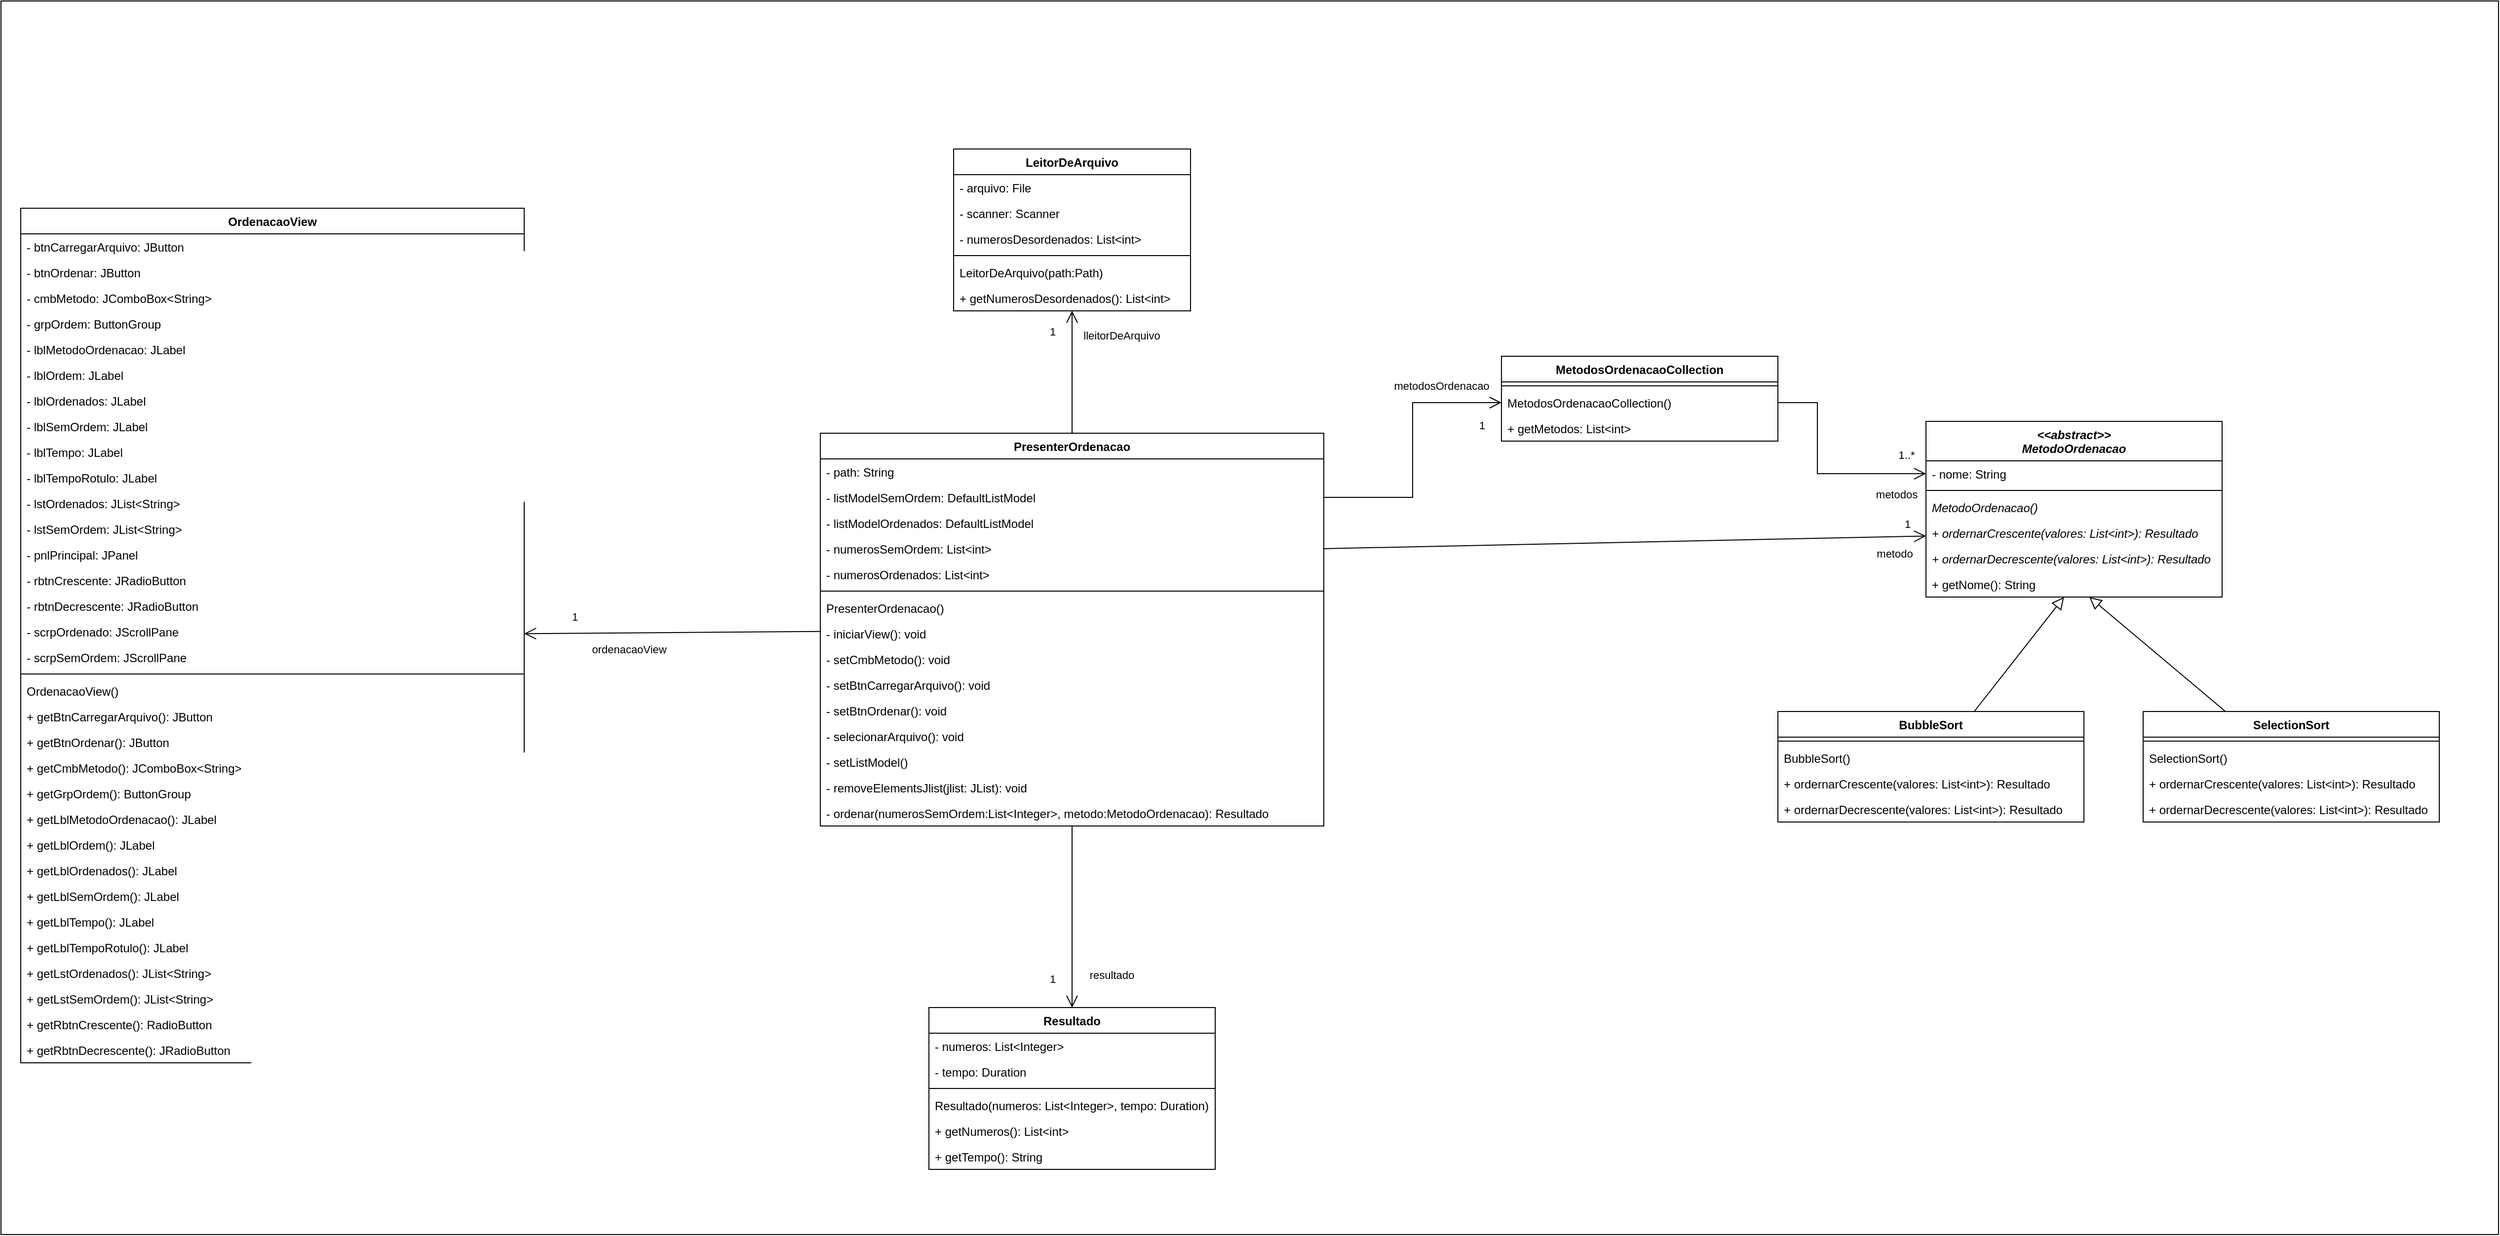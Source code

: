 <mxfile version="20.3.7" type="google"><diagram id="l1b4FVicy8sJKUDkIVDf" name="Página-1"><mxGraphModel dx="5032" dy="972" grid="1" gridSize="10" guides="1" tooltips="1" connect="1" arrows="1" fold="1" page="1" pageScale="1" pageWidth="827" pageHeight="1169" math="0" shadow="0"><root><mxCell id="0"/><mxCell id="1" parent="0"/><mxCell id="zKyifieySXPkaZdYvUOO-74" value="" style="rounded=0;whiteSpace=wrap;html=1;" vertex="1" parent="1"><mxGeometry x="-2600" y="290" width="2530" height="1250" as="geometry"/></mxCell><mxCell id="zKyifieySXPkaZdYvUOO-75" value="LeitorDeArquivo" style="swimlane;fontStyle=1;align=center;verticalAlign=top;childLayout=stackLayout;horizontal=1;startSize=26;horizontalStack=0;resizeParent=1;resizeParentMax=0;resizeLast=0;collapsible=1;marginBottom=0;" vertex="1" parent="1"><mxGeometry x="-1635" y="440" width="240" height="164" as="geometry"/></mxCell><mxCell id="zKyifieySXPkaZdYvUOO-76" value="- arquivo: File" style="text;strokeColor=none;fillColor=none;align=left;verticalAlign=top;spacingLeft=4;spacingRight=4;overflow=hidden;rotatable=0;points=[[0,0.5],[1,0.5]];portConstraint=eastwest;" vertex="1" parent="zKyifieySXPkaZdYvUOO-75"><mxGeometry y="26" width="240" height="26" as="geometry"/></mxCell><mxCell id="zKyifieySXPkaZdYvUOO-77" value="- scanner: Scanner" style="text;strokeColor=none;fillColor=none;align=left;verticalAlign=top;spacingLeft=4;spacingRight=4;overflow=hidden;rotatable=0;points=[[0,0.5],[1,0.5]];portConstraint=eastwest;" vertex="1" parent="zKyifieySXPkaZdYvUOO-75"><mxGeometry y="52" width="240" height="26" as="geometry"/></mxCell><mxCell id="zKyifieySXPkaZdYvUOO-78" value="- numerosDesordenados: List&lt;int&gt;" style="text;strokeColor=none;fillColor=none;align=left;verticalAlign=top;spacingLeft=4;spacingRight=4;overflow=hidden;rotatable=0;points=[[0,0.5],[1,0.5]];portConstraint=eastwest;" vertex="1" parent="zKyifieySXPkaZdYvUOO-75"><mxGeometry y="78" width="240" height="26" as="geometry"/></mxCell><mxCell id="zKyifieySXPkaZdYvUOO-79" value="" style="line;strokeWidth=1;fillColor=none;align=left;verticalAlign=middle;spacingTop=-1;spacingLeft=3;spacingRight=3;rotatable=0;labelPosition=right;points=[];portConstraint=eastwest;strokeColor=inherit;" vertex="1" parent="zKyifieySXPkaZdYvUOO-75"><mxGeometry y="104" width="240" height="8" as="geometry"/></mxCell><mxCell id="zKyifieySXPkaZdYvUOO-80" value="LeitorDeArquivo(path:Path)" style="text;strokeColor=none;fillColor=none;align=left;verticalAlign=top;spacingLeft=4;spacingRight=4;overflow=hidden;rotatable=0;points=[[0,0.5],[1,0.5]];portConstraint=eastwest;" vertex="1" parent="zKyifieySXPkaZdYvUOO-75"><mxGeometry y="112" width="240" height="26" as="geometry"/></mxCell><mxCell id="zKyifieySXPkaZdYvUOO-81" value="+ getNumerosDesordenados(): List&lt;int&gt;" style="text;strokeColor=none;fillColor=none;align=left;verticalAlign=top;spacingLeft=4;spacingRight=4;overflow=hidden;rotatable=0;points=[[0,0.5],[1,0.5]];portConstraint=eastwest;" vertex="1" parent="zKyifieySXPkaZdYvUOO-75"><mxGeometry y="138" width="240" height="26" as="geometry"/></mxCell><mxCell id="zKyifieySXPkaZdYvUOO-82" style="rounded=0;orthogonalLoop=1;jettySize=auto;html=1;endArrow=open;endFill=0;endSize=10;edgeStyle=orthogonalEdgeStyle;" edge="1" parent="1" source="zKyifieySXPkaZdYvUOO-93" target="zKyifieySXPkaZdYvUOO-131"><mxGeometry relative="1" as="geometry"><mxPoint x="-1260" y="767" as="sourcePoint"/><Array as="points"><mxPoint x="-1170" y="793"/><mxPoint x="-1170" y="697"/></Array></mxGeometry></mxCell><mxCell id="zKyifieySXPkaZdYvUOO-83" value="metodosOrdenacao" style="edgeLabel;html=1;align=center;verticalAlign=middle;resizable=0;points=[];" connectable="0" vertex="1" parent="zKyifieySXPkaZdYvUOO-82"><mxGeometry x="0.472" y="4" relative="1" as="geometry"><mxPoint x="12" y="-13" as="offset"/></mxGeometry></mxCell><mxCell id="zKyifieySXPkaZdYvUOO-84" value="1" style="edgeLabel;html=1;align=center;verticalAlign=middle;resizable=0;points=[];" connectable="0" vertex="1" parent="zKyifieySXPkaZdYvUOO-82"><mxGeometry x="-0.661" y="-1" relative="1" as="geometry"><mxPoint x="113" y="-74" as="offset"/></mxGeometry></mxCell><mxCell id="zKyifieySXPkaZdYvUOO-85" style="edgeStyle=none;rounded=0;orthogonalLoop=1;jettySize=auto;html=1;exitX=0.5;exitY=0;exitDx=0;exitDy=0;entryX=0.5;entryY=1;entryDx=0;entryDy=0;endArrow=open;endFill=0;endSize=10;" edge="1" parent="1" source="zKyifieySXPkaZdYvUOO-91" target="zKyifieySXPkaZdYvUOO-75"><mxGeometry relative="1" as="geometry"/></mxCell><mxCell id="zKyifieySXPkaZdYvUOO-86" value="lleitorDeArquivo" style="edgeLabel;html=1;align=center;verticalAlign=middle;resizable=0;points=[];" connectable="0" vertex="1" parent="zKyifieySXPkaZdYvUOO-85"><mxGeometry x="0.214" y="2" relative="1" as="geometry"><mxPoint x="52" y="-24" as="offset"/></mxGeometry></mxCell><mxCell id="zKyifieySXPkaZdYvUOO-87" value="1" style="edgeLabel;html=1;align=center;verticalAlign=middle;resizable=0;points=[];" connectable="0" vertex="1" parent="zKyifieySXPkaZdYvUOO-85"><mxGeometry x="0.637" y="-1" relative="1" as="geometry"><mxPoint x="-21" y="-2" as="offset"/></mxGeometry></mxCell><mxCell id="zKyifieySXPkaZdYvUOO-88" style="edgeStyle=orthogonalEdgeStyle;rounded=0;orthogonalLoop=1;jettySize=auto;html=1;endArrow=open;endFill=0;endSize=10;" edge="1" parent="1" source="zKyifieySXPkaZdYvUOO-91" target="zKyifieySXPkaZdYvUOO-136"><mxGeometry relative="1" as="geometry"/></mxCell><mxCell id="zKyifieySXPkaZdYvUOO-89" value="resultado" style="edgeLabel;html=1;align=center;verticalAlign=middle;resizable=0;points=[];" vertex="1" connectable="0" parent="zKyifieySXPkaZdYvUOO-88"><mxGeometry x="0.32" y="-2" relative="1" as="geometry"><mxPoint x="42" y="29" as="offset"/></mxGeometry></mxCell><mxCell id="zKyifieySXPkaZdYvUOO-90" value="1" style="edgeLabel;html=1;align=center;verticalAlign=middle;resizable=0;points=[];" vertex="1" connectable="0" parent="zKyifieySXPkaZdYvUOO-88"><mxGeometry x="0.673" y="-1" relative="1" as="geometry"><mxPoint x="-19" y="1" as="offset"/></mxGeometry></mxCell><mxCell id="zKyifieySXPkaZdYvUOO-91" value="PresenterOrdenacao" style="swimlane;fontStyle=1;align=center;verticalAlign=top;childLayout=stackLayout;horizontal=1;startSize=26;horizontalStack=0;resizeParent=1;resizeParentMax=0;resizeLast=0;collapsible=1;marginBottom=0;" vertex="1" parent="1"><mxGeometry x="-1770" y="728" width="510" height="398" as="geometry"/></mxCell><mxCell id="zKyifieySXPkaZdYvUOO-92" value="- path: String" style="text;strokeColor=none;fillColor=none;align=left;verticalAlign=top;spacingLeft=4;spacingRight=4;overflow=hidden;rotatable=0;points=[[0,0.5],[1,0.5]];portConstraint=eastwest;" vertex="1" parent="zKyifieySXPkaZdYvUOO-91"><mxGeometry y="26" width="510" height="26" as="geometry"/></mxCell><mxCell id="zKyifieySXPkaZdYvUOO-93" value="- listModelSemOrdem: DefaultListModel" style="text;strokeColor=none;fillColor=none;align=left;verticalAlign=top;spacingLeft=4;spacingRight=4;overflow=hidden;rotatable=0;points=[[0,0.5],[1,0.5]];portConstraint=eastwest;" vertex="1" parent="zKyifieySXPkaZdYvUOO-91"><mxGeometry y="52" width="510" height="26" as="geometry"/></mxCell><mxCell id="zKyifieySXPkaZdYvUOO-94" value="- listModelOrdenados: DefaultListModel" style="text;strokeColor=none;fillColor=none;align=left;verticalAlign=top;spacingLeft=4;spacingRight=4;overflow=hidden;rotatable=0;points=[[0,0.5],[1,0.5]];portConstraint=eastwest;" vertex="1" parent="zKyifieySXPkaZdYvUOO-91"><mxGeometry y="78" width="510" height="26" as="geometry"/></mxCell><mxCell id="zKyifieySXPkaZdYvUOO-95" value="- numerosSemOrdem: List&lt;int&gt;" style="text;strokeColor=none;fillColor=none;align=left;verticalAlign=top;spacingLeft=4;spacingRight=4;overflow=hidden;rotatable=0;points=[[0,0.5],[1,0.5]];portConstraint=eastwest;" vertex="1" parent="zKyifieySXPkaZdYvUOO-91"><mxGeometry y="104" width="510" height="26" as="geometry"/></mxCell><mxCell id="zKyifieySXPkaZdYvUOO-96" value="- numerosOrdenados: List&lt;int&gt;" style="text;strokeColor=none;fillColor=none;align=left;verticalAlign=top;spacingLeft=4;spacingRight=4;overflow=hidden;rotatable=0;points=[[0,0.5],[1,0.5]];portConstraint=eastwest;" vertex="1" parent="zKyifieySXPkaZdYvUOO-91"><mxGeometry y="130" width="510" height="26" as="geometry"/></mxCell><mxCell id="zKyifieySXPkaZdYvUOO-97" value="" style="line;strokeWidth=1;fillColor=none;align=left;verticalAlign=middle;spacingTop=-1;spacingLeft=3;spacingRight=3;rotatable=0;labelPosition=right;points=[];portConstraint=eastwest;strokeColor=inherit;" vertex="1" parent="zKyifieySXPkaZdYvUOO-91"><mxGeometry y="156" width="510" height="8" as="geometry"/></mxCell><mxCell id="zKyifieySXPkaZdYvUOO-98" value="PresenterOrdenacao()" style="text;strokeColor=none;fillColor=none;align=left;verticalAlign=top;spacingLeft=4;spacingRight=4;overflow=hidden;rotatable=0;points=[[0,0.5],[1,0.5]];portConstraint=eastwest;" vertex="1" parent="zKyifieySXPkaZdYvUOO-91"><mxGeometry y="164" width="510" height="26" as="geometry"/></mxCell><mxCell id="zKyifieySXPkaZdYvUOO-99" value="- iniciarView(): void" style="text;strokeColor=none;fillColor=none;align=left;verticalAlign=top;spacingLeft=4;spacingRight=4;overflow=hidden;rotatable=0;points=[[0,0.5],[1,0.5]];portConstraint=eastwest;" vertex="1" parent="zKyifieySXPkaZdYvUOO-91"><mxGeometry y="190" width="510" height="26" as="geometry"/></mxCell><mxCell id="zKyifieySXPkaZdYvUOO-100" value="- setCmbMetodo(): void" style="text;strokeColor=none;fillColor=none;align=left;verticalAlign=top;spacingLeft=4;spacingRight=4;overflow=hidden;rotatable=0;points=[[0,0.5],[1,0.5]];portConstraint=eastwest;" vertex="1" parent="zKyifieySXPkaZdYvUOO-91"><mxGeometry y="216" width="510" height="26" as="geometry"/></mxCell><mxCell id="zKyifieySXPkaZdYvUOO-101" value="- setBtnCarregarArquivo(): void" style="text;strokeColor=none;fillColor=none;align=left;verticalAlign=top;spacingLeft=4;spacingRight=4;overflow=hidden;rotatable=0;points=[[0,0.5],[1,0.5]];portConstraint=eastwest;" vertex="1" parent="zKyifieySXPkaZdYvUOO-91"><mxGeometry y="242" width="510" height="26" as="geometry"/></mxCell><mxCell id="zKyifieySXPkaZdYvUOO-102" value="- setBtnOrdenar(): void" style="text;strokeColor=none;fillColor=none;align=left;verticalAlign=top;spacingLeft=4;spacingRight=4;overflow=hidden;rotatable=0;points=[[0,0.5],[1,0.5]];portConstraint=eastwest;" vertex="1" parent="zKyifieySXPkaZdYvUOO-91"><mxGeometry y="268" width="510" height="26" as="geometry"/></mxCell><mxCell id="zKyifieySXPkaZdYvUOO-103" value="- selecionarArquivo(): void" style="text;strokeColor=none;fillColor=none;align=left;verticalAlign=top;spacingLeft=4;spacingRight=4;overflow=hidden;rotatable=0;points=[[0,0.5],[1,0.5]];portConstraint=eastwest;" vertex="1" parent="zKyifieySXPkaZdYvUOO-91"><mxGeometry y="294" width="510" height="26" as="geometry"/></mxCell><mxCell id="zKyifieySXPkaZdYvUOO-104" value="- setListModel()" style="text;strokeColor=none;fillColor=none;align=left;verticalAlign=top;spacingLeft=4;spacingRight=4;overflow=hidden;rotatable=0;points=[[0,0.5],[1,0.5]];portConstraint=eastwest;" vertex="1" parent="zKyifieySXPkaZdYvUOO-91"><mxGeometry y="320" width="510" height="26" as="geometry"/></mxCell><mxCell id="zKyifieySXPkaZdYvUOO-105" value="- removeElementsJlist(jlist: JList): void" style="text;strokeColor=none;fillColor=none;align=left;verticalAlign=top;spacingLeft=4;spacingRight=4;overflow=hidden;rotatable=0;points=[[0,0.5],[1,0.5]];portConstraint=eastwest;" vertex="1" parent="zKyifieySXPkaZdYvUOO-91"><mxGeometry y="346" width="510" height="26" as="geometry"/></mxCell><mxCell id="zKyifieySXPkaZdYvUOO-106" value="- ordenar(numerosSemOrdem:List&lt;Integer&gt;, metodo:MetodoOrdenacao): Resultado" style="text;strokeColor=none;fillColor=none;align=left;verticalAlign=top;spacingLeft=4;spacingRight=4;overflow=hidden;rotatable=0;points=[[0,0.5],[1,0.5]];portConstraint=eastwest;" vertex="1" parent="zKyifieySXPkaZdYvUOO-91"><mxGeometry y="372" width="510" height="26" as="geometry"/></mxCell><mxCell id="zKyifieySXPkaZdYvUOO-107" style="rounded=0;orthogonalLoop=1;jettySize=auto;html=1;endArrow=block;endFill=0;endSize=10;" edge="1" parent="1" source="zKyifieySXPkaZdYvUOO-108" target="zKyifieySXPkaZdYvUOO-125"><mxGeometry relative="1" as="geometry"><mxPoint x="-551.818" y="900" as="targetPoint"/></mxGeometry></mxCell><mxCell id="zKyifieySXPkaZdYvUOO-108" value="BubbleSort" style="swimlane;fontStyle=1;align=center;verticalAlign=top;childLayout=stackLayout;horizontal=1;startSize=26;horizontalStack=0;resizeParent=1;resizeParentMax=0;resizeLast=0;collapsible=1;marginBottom=0;" vertex="1" parent="1"><mxGeometry x="-800" y="1010" width="310" height="112" as="geometry"/></mxCell><mxCell id="zKyifieySXPkaZdYvUOO-109" value="" style="line;strokeWidth=1;fillColor=none;align=left;verticalAlign=middle;spacingTop=-1;spacingLeft=3;spacingRight=3;rotatable=0;labelPosition=right;points=[];portConstraint=eastwest;strokeColor=inherit;" vertex="1" parent="zKyifieySXPkaZdYvUOO-108"><mxGeometry y="26" width="310" height="8" as="geometry"/></mxCell><mxCell id="zKyifieySXPkaZdYvUOO-110" value="BubbleSort()" style="text;strokeColor=none;fillColor=none;align=left;verticalAlign=top;spacingLeft=4;spacingRight=4;overflow=hidden;rotatable=0;points=[[0,0.5],[1,0.5]];portConstraint=eastwest;" vertex="1" parent="zKyifieySXPkaZdYvUOO-108"><mxGeometry y="34" width="310" height="26" as="geometry"/></mxCell><mxCell id="zKyifieySXPkaZdYvUOO-111" value="+ ordernarCrescente(valores: List&lt;int&gt;): Resultado" style="text;strokeColor=none;fillColor=none;align=left;verticalAlign=top;spacingLeft=4;spacingRight=4;overflow=hidden;rotatable=0;points=[[0,0.5],[1,0.5]];portConstraint=eastwest;" vertex="1" parent="zKyifieySXPkaZdYvUOO-108"><mxGeometry y="60" width="310" height="26" as="geometry"/></mxCell><mxCell id="zKyifieySXPkaZdYvUOO-112" value="+ ordernarDecrescente(valores: List&lt;int&gt;): Resultado" style="text;strokeColor=none;fillColor=none;align=left;verticalAlign=top;spacingLeft=4;spacingRight=4;overflow=hidden;rotatable=0;points=[[0,0.5],[1,0.5]];portConstraint=eastwest;" vertex="1" parent="zKyifieySXPkaZdYvUOO-108"><mxGeometry y="86" width="310" height="26" as="geometry"/></mxCell><mxCell id="zKyifieySXPkaZdYvUOO-113" style="rounded=0;orthogonalLoop=1;jettySize=auto;html=1;endArrow=block;endFill=0;endSize=10;" edge="1" parent="1" source="zKyifieySXPkaZdYvUOO-114" target="zKyifieySXPkaZdYvUOO-125"><mxGeometry relative="1" as="geometry"><mxPoint x="-467.727" y="900" as="targetPoint"/></mxGeometry></mxCell><mxCell id="zKyifieySXPkaZdYvUOO-114" value="SelectionSort" style="swimlane;fontStyle=1;align=center;verticalAlign=top;childLayout=stackLayout;horizontal=1;startSize=26;horizontalStack=0;resizeParent=1;resizeParentMax=0;resizeLast=0;collapsible=1;marginBottom=0;" vertex="1" parent="1"><mxGeometry x="-430" y="1010" width="300" height="112" as="geometry"/></mxCell><mxCell id="zKyifieySXPkaZdYvUOO-115" value="" style="line;strokeWidth=1;fillColor=none;align=left;verticalAlign=middle;spacingTop=-1;spacingLeft=3;spacingRight=3;rotatable=0;labelPosition=right;points=[];portConstraint=eastwest;strokeColor=inherit;" vertex="1" parent="zKyifieySXPkaZdYvUOO-114"><mxGeometry y="26" width="300" height="8" as="geometry"/></mxCell><mxCell id="zKyifieySXPkaZdYvUOO-116" value="SelectionSort()" style="text;strokeColor=none;fillColor=none;align=left;verticalAlign=top;spacingLeft=4;spacingRight=4;overflow=hidden;rotatable=0;points=[[0,0.5],[1,0.5]];portConstraint=eastwest;" vertex="1" parent="zKyifieySXPkaZdYvUOO-114"><mxGeometry y="34" width="300" height="26" as="geometry"/></mxCell><mxCell id="zKyifieySXPkaZdYvUOO-117" value="+ ordernarCrescente(valores: List&lt;int&gt;): Resultado" style="text;strokeColor=none;fillColor=none;align=left;verticalAlign=top;spacingLeft=4;spacingRight=4;overflow=hidden;rotatable=0;points=[[0,0.5],[1,0.5]];portConstraint=eastwest;" vertex="1" parent="zKyifieySXPkaZdYvUOO-114"><mxGeometry y="60" width="300" height="26" as="geometry"/></mxCell><mxCell id="zKyifieySXPkaZdYvUOO-118" value="+ ordernarDecrescente(valores: List&lt;int&gt;): Resultado" style="text;strokeColor=none;fillColor=none;align=left;verticalAlign=top;spacingLeft=4;spacingRight=4;overflow=hidden;rotatable=0;points=[[0,0.5],[1,0.5]];portConstraint=eastwest;" vertex="1" parent="zKyifieySXPkaZdYvUOO-114"><mxGeometry y="86" width="300" height="26" as="geometry"/></mxCell><mxCell id="zKyifieySXPkaZdYvUOO-119" value="&lt;&lt;abstract&gt;&gt;&#10;MetodoOrdenacao" style="swimlane;fontStyle=3;align=center;verticalAlign=top;childLayout=stackLayout;horizontal=1;startSize=40;horizontalStack=0;resizeParent=1;resizeParentMax=0;resizeLast=0;collapsible=1;marginBottom=0;" vertex="1" parent="1"><mxGeometry x="-650" y="716" width="300" height="178" as="geometry"/></mxCell><mxCell id="zKyifieySXPkaZdYvUOO-120" value="- nome: String" style="text;strokeColor=none;fillColor=none;align=left;verticalAlign=top;spacingLeft=4;spacingRight=4;overflow=hidden;rotatable=0;points=[[0,0.5],[1,0.5]];portConstraint=eastwest;" vertex="1" parent="zKyifieySXPkaZdYvUOO-119"><mxGeometry y="40" width="300" height="26" as="geometry"/></mxCell><mxCell id="zKyifieySXPkaZdYvUOO-121" value="" style="line;strokeWidth=1;fillColor=none;align=left;verticalAlign=middle;spacingTop=-1;spacingLeft=3;spacingRight=3;rotatable=0;labelPosition=right;points=[];portConstraint=eastwest;strokeColor=inherit;" vertex="1" parent="zKyifieySXPkaZdYvUOO-119"><mxGeometry y="66" width="300" height="8" as="geometry"/></mxCell><mxCell id="zKyifieySXPkaZdYvUOO-122" value="MetodoOrdenacao()" style="text;strokeColor=none;fillColor=none;align=left;verticalAlign=top;spacingLeft=4;spacingRight=4;overflow=hidden;rotatable=0;points=[[0,0.5],[1,0.5]];portConstraint=eastwest;fontStyle=2" vertex="1" parent="zKyifieySXPkaZdYvUOO-119"><mxGeometry y="74" width="300" height="26" as="geometry"/></mxCell><mxCell id="zKyifieySXPkaZdYvUOO-123" value="+ ordernarCrescente(valores: List&lt;int&gt;): Resultado" style="text;strokeColor=none;fillColor=none;align=left;verticalAlign=top;spacingLeft=4;spacingRight=4;overflow=hidden;rotatable=0;points=[[0,0.5],[1,0.5]];portConstraint=eastwest;fontStyle=2" vertex="1" parent="zKyifieySXPkaZdYvUOO-119"><mxGeometry y="100" width="300" height="26" as="geometry"/></mxCell><mxCell id="zKyifieySXPkaZdYvUOO-124" value="+ ordernarDecrescente(valores: List&lt;int&gt;): Resultado" style="text;strokeColor=none;fillColor=none;align=left;verticalAlign=top;spacingLeft=4;spacingRight=4;overflow=hidden;rotatable=0;points=[[0,0.5],[1,0.5]];portConstraint=eastwest;fontStyle=2" vertex="1" parent="zKyifieySXPkaZdYvUOO-119"><mxGeometry y="126" width="300" height="26" as="geometry"/></mxCell><mxCell id="zKyifieySXPkaZdYvUOO-125" value="+ getNome(): String" style="text;strokeColor=none;fillColor=none;align=left;verticalAlign=top;spacingLeft=4;spacingRight=4;overflow=hidden;rotatable=0;points=[[0,0.5],[1,0.5]];portConstraint=eastwest;fontStyle=0" vertex="1" parent="zKyifieySXPkaZdYvUOO-119"><mxGeometry y="152" width="300" height="26" as="geometry"/></mxCell><mxCell id="zKyifieySXPkaZdYvUOO-126" value="" style="rounded=0;orthogonalLoop=1;jettySize=auto;html=1;endArrow=open;endFill=0;endSize=10;exitX=1;exitY=0.5;exitDx=0;exitDy=0;edgeStyle=orthogonalEdgeStyle;" edge="1" parent="1" source="zKyifieySXPkaZdYvUOO-131" target="zKyifieySXPkaZdYvUOO-120"><mxGeometry relative="1" as="geometry"><mxPoint x="-761" y="781.0" as="sourcePoint"/><mxPoint x="-651" y="781.0" as="targetPoint"/><Array as="points"><mxPoint x="-760" y="697"/><mxPoint x="-760" y="769"/></Array></mxGeometry></mxCell><mxCell id="zKyifieySXPkaZdYvUOO-127" value="metodos" style="edgeLabel;html=1;align=center;verticalAlign=middle;resizable=0;points=[];" connectable="0" vertex="1" parent="zKyifieySXPkaZdYvUOO-126"><mxGeometry x="0.364" y="-3" relative="1" as="geometry"><mxPoint x="40" y="18" as="offset"/></mxGeometry></mxCell><mxCell id="zKyifieySXPkaZdYvUOO-128" value="1..*" style="edgeLabel;html=1;align=center;verticalAlign=middle;resizable=0;points=[];" connectable="0" vertex="1" parent="zKyifieySXPkaZdYvUOO-126"><mxGeometry x="0.394" y="1" relative="1" as="geometry"><mxPoint x="47" y="-18" as="offset"/></mxGeometry></mxCell><mxCell id="zKyifieySXPkaZdYvUOO-129" value="MetodosOrdenacaoCollection" style="swimlane;fontStyle=1;align=center;verticalAlign=top;childLayout=stackLayout;horizontal=1;startSize=26;horizontalStack=0;resizeParent=1;resizeParentMax=0;resizeLast=0;collapsible=1;marginBottom=0;" vertex="1" parent="1"><mxGeometry x="-1080" y="650" width="280" height="86" as="geometry"/></mxCell><mxCell id="zKyifieySXPkaZdYvUOO-130" value="" style="line;strokeWidth=1;fillColor=none;align=left;verticalAlign=middle;spacingTop=-1;spacingLeft=3;spacingRight=3;rotatable=0;labelPosition=right;points=[];portConstraint=eastwest;strokeColor=inherit;" vertex="1" parent="zKyifieySXPkaZdYvUOO-129"><mxGeometry y="26" width="280" height="8" as="geometry"/></mxCell><mxCell id="zKyifieySXPkaZdYvUOO-131" value="MetodosOrdenacaoCollection()" style="text;strokeColor=none;fillColor=none;align=left;verticalAlign=top;spacingLeft=4;spacingRight=4;overflow=hidden;rotatable=0;points=[[0,0.5],[1,0.5]];portConstraint=eastwest;" vertex="1" parent="zKyifieySXPkaZdYvUOO-129"><mxGeometry y="34" width="280" height="26" as="geometry"/></mxCell><mxCell id="zKyifieySXPkaZdYvUOO-132" value="+ getMetodos: List&lt;int&gt;" style="text;strokeColor=none;fillColor=none;align=left;verticalAlign=top;spacingLeft=4;spacingRight=4;overflow=hidden;rotatable=0;points=[[0,0.5],[1,0.5]];portConstraint=eastwest;" vertex="1" parent="zKyifieySXPkaZdYvUOO-129"><mxGeometry y="60" width="280" height="26" as="geometry"/></mxCell><mxCell id="zKyifieySXPkaZdYvUOO-133" style="rounded=0;orthogonalLoop=1;jettySize=auto;html=1;endArrow=open;endFill=0;endSize=10;exitX=1;exitY=0.5;exitDx=0;exitDy=0;" edge="1" parent="1" source="zKyifieySXPkaZdYvUOO-95" target="zKyifieySXPkaZdYvUOO-123"><mxGeometry relative="1" as="geometry"><mxPoint x="-1240" y="840" as="sourcePoint"/><mxPoint x="-750" y="860" as="targetPoint"/></mxGeometry></mxCell><mxCell id="zKyifieySXPkaZdYvUOO-134" value="metodo" style="edgeLabel;html=1;align=center;verticalAlign=middle;resizable=0;points=[];" vertex="1" connectable="0" parent="zKyifieySXPkaZdYvUOO-133"><mxGeometry x="0.893" y="-5" relative="1" as="geometry"><mxPoint y="12" as="offset"/></mxGeometry></mxCell><mxCell id="zKyifieySXPkaZdYvUOO-135" value="1" style="edgeLabel;html=1;align=center;verticalAlign=middle;resizable=0;points=[];" vertex="1" connectable="0" parent="zKyifieySXPkaZdYvUOO-133"><mxGeometry x="0.886" relative="1" as="geometry"><mxPoint x="15" y="-13" as="offset"/></mxGeometry></mxCell><mxCell id="zKyifieySXPkaZdYvUOO-136" value="Resultado" style="swimlane;fontStyle=1;align=center;verticalAlign=top;childLayout=stackLayout;horizontal=1;startSize=26;horizontalStack=0;resizeParent=1;resizeParentMax=0;resizeLast=0;collapsible=1;marginBottom=0;" vertex="1" parent="1"><mxGeometry x="-1660" y="1310" width="290" height="164" as="geometry"/></mxCell><mxCell id="zKyifieySXPkaZdYvUOO-137" value="- numeros: List&lt;Integer&gt;" style="text;strokeColor=none;fillColor=none;align=left;verticalAlign=top;spacingLeft=4;spacingRight=4;overflow=hidden;rotatable=0;points=[[0,0.5],[1,0.5]];portConstraint=eastwest;" vertex="1" parent="zKyifieySXPkaZdYvUOO-136"><mxGeometry y="26" width="290" height="26" as="geometry"/></mxCell><mxCell id="zKyifieySXPkaZdYvUOO-138" value="- tempo: Duration" style="text;strokeColor=none;fillColor=none;align=left;verticalAlign=top;spacingLeft=4;spacingRight=4;overflow=hidden;rotatable=0;points=[[0,0.5],[1,0.5]];portConstraint=eastwest;" vertex="1" parent="zKyifieySXPkaZdYvUOO-136"><mxGeometry y="52" width="290" height="26" as="geometry"/></mxCell><mxCell id="zKyifieySXPkaZdYvUOO-139" value="" style="line;strokeWidth=1;fillColor=none;align=left;verticalAlign=middle;spacingTop=-1;spacingLeft=3;spacingRight=3;rotatable=0;labelPosition=right;points=[];portConstraint=eastwest;strokeColor=inherit;" vertex="1" parent="zKyifieySXPkaZdYvUOO-136"><mxGeometry y="78" width="290" height="8" as="geometry"/></mxCell><mxCell id="zKyifieySXPkaZdYvUOO-140" value="Resultado(numeros: List&lt;Integer&gt;, tempo: Duration)" style="text;strokeColor=none;fillColor=none;align=left;verticalAlign=top;spacingLeft=4;spacingRight=4;overflow=hidden;rotatable=0;points=[[0,0.5],[1,0.5]];portConstraint=eastwest;" vertex="1" parent="zKyifieySXPkaZdYvUOO-136"><mxGeometry y="86" width="290" height="26" as="geometry"/></mxCell><mxCell id="zKyifieySXPkaZdYvUOO-141" value="+ getNumeros(): List&lt;int&gt;" style="text;strokeColor=none;fillColor=none;align=left;verticalAlign=top;spacingLeft=4;spacingRight=4;overflow=hidden;rotatable=0;points=[[0,0.5],[1,0.5]];portConstraint=eastwest;" vertex="1" parent="zKyifieySXPkaZdYvUOO-136"><mxGeometry y="112" width="290" height="26" as="geometry"/></mxCell><mxCell id="zKyifieySXPkaZdYvUOO-142" value="+ getTempo(): String" style="text;strokeColor=none;fillColor=none;align=left;verticalAlign=top;spacingLeft=4;spacingRight=4;overflow=hidden;rotatable=0;points=[[0,0.5],[1,0.5]];portConstraint=eastwest;" vertex="1" parent="zKyifieySXPkaZdYvUOO-136"><mxGeometry y="138" width="290" height="26" as="geometry"/></mxCell><mxCell id="zKyifieySXPkaZdYvUOO-143" value="OrdenacaoView" style="swimlane;fontStyle=1;align=center;verticalAlign=top;childLayout=stackLayout;horizontal=1;startSize=26;horizontalStack=0;resizeParent=1;resizeParentMax=0;resizeLast=0;collapsible=1;marginBottom=0;" vertex="1" parent="1"><mxGeometry x="-2580" y="500" width="510" height="866" as="geometry"/></mxCell><mxCell id="zKyifieySXPkaZdYvUOO-144" value="- btnCarregarArquivo: JButton" style="text;strokeColor=none;fillColor=none;align=left;verticalAlign=top;spacingLeft=4;spacingRight=4;overflow=hidden;rotatable=0;points=[[0,0.5],[1,0.5]];portConstraint=eastwest;" vertex="1" parent="zKyifieySXPkaZdYvUOO-143"><mxGeometry y="26" width="510" height="26" as="geometry"/></mxCell><mxCell id="zKyifieySXPkaZdYvUOO-145" value="- btnOrdenar: JButton" style="text;strokeColor=none;fillColor=none;align=left;verticalAlign=top;spacingLeft=4;spacingRight=4;overflow=hidden;rotatable=0;points=[[0,0.5],[1,0.5]];portConstraint=eastwest;" vertex="1" parent="zKyifieySXPkaZdYvUOO-143"><mxGeometry y="52" width="510" height="26" as="geometry"/></mxCell><mxCell id="zKyifieySXPkaZdYvUOO-146" value="- cmbMetodo: JComboBox&lt;String&gt;" style="text;strokeColor=none;fillColor=none;align=left;verticalAlign=top;spacingLeft=4;spacingRight=4;overflow=hidden;rotatable=0;points=[[0,0.5],[1,0.5]];portConstraint=eastwest;" vertex="1" parent="zKyifieySXPkaZdYvUOO-143"><mxGeometry y="78" width="510" height="26" as="geometry"/></mxCell><mxCell id="zKyifieySXPkaZdYvUOO-147" value="- grpOrdem: ButtonGroup" style="text;strokeColor=none;fillColor=none;align=left;verticalAlign=top;spacingLeft=4;spacingRight=4;overflow=hidden;rotatable=0;points=[[0,0.5],[1,0.5]];portConstraint=eastwest;" vertex="1" parent="zKyifieySXPkaZdYvUOO-143"><mxGeometry y="104" width="510" height="26" as="geometry"/></mxCell><mxCell id="zKyifieySXPkaZdYvUOO-148" value="- lblMetodoOrdenacao: JLabel" style="text;strokeColor=none;fillColor=none;align=left;verticalAlign=top;spacingLeft=4;spacingRight=4;overflow=hidden;rotatable=0;points=[[0,0.5],[1,0.5]];portConstraint=eastwest;" vertex="1" parent="zKyifieySXPkaZdYvUOO-143"><mxGeometry y="130" width="510" height="26" as="geometry"/></mxCell><mxCell id="zKyifieySXPkaZdYvUOO-149" value="- lblOrdem: JLabel" style="text;strokeColor=none;fillColor=none;align=left;verticalAlign=top;spacingLeft=4;spacingRight=4;overflow=hidden;rotatable=0;points=[[0,0.5],[1,0.5]];portConstraint=eastwest;" vertex="1" parent="zKyifieySXPkaZdYvUOO-143"><mxGeometry y="156" width="510" height="26" as="geometry"/></mxCell><mxCell id="zKyifieySXPkaZdYvUOO-150" value=" - lblOrdenados: JLabel" style="text;strokeColor=none;fillColor=none;align=left;verticalAlign=top;spacingLeft=4;spacingRight=4;overflow=hidden;rotatable=0;points=[[0,0.5],[1,0.5]];portConstraint=eastwest;" vertex="1" parent="zKyifieySXPkaZdYvUOO-143"><mxGeometry y="182" width="510" height="26" as="geometry"/></mxCell><mxCell id="zKyifieySXPkaZdYvUOO-151" value="- lblSemOrdem: JLabel" style="text;strokeColor=none;fillColor=none;align=left;verticalAlign=top;spacingLeft=4;spacingRight=4;overflow=hidden;rotatable=0;points=[[0,0.5],[1,0.5]];portConstraint=eastwest;" vertex="1" parent="zKyifieySXPkaZdYvUOO-143"><mxGeometry y="208" width="510" height="26" as="geometry"/></mxCell><mxCell id="zKyifieySXPkaZdYvUOO-152" value="- lblTempo: JLabel" style="text;strokeColor=none;fillColor=none;align=left;verticalAlign=top;spacingLeft=4;spacingRight=4;overflow=hidden;rotatable=0;points=[[0,0.5],[1,0.5]];portConstraint=eastwest;" vertex="1" parent="zKyifieySXPkaZdYvUOO-143"><mxGeometry y="234" width="510" height="26" as="geometry"/></mxCell><mxCell id="zKyifieySXPkaZdYvUOO-153" value="- lblTempoRotulo: JLabel" style="text;strokeColor=none;fillColor=none;align=left;verticalAlign=top;spacingLeft=4;spacingRight=4;overflow=hidden;rotatable=0;points=[[0,0.5],[1,0.5]];portConstraint=eastwest;" vertex="1" parent="zKyifieySXPkaZdYvUOO-143"><mxGeometry y="260" width="510" height="26" as="geometry"/></mxCell><mxCell id="zKyifieySXPkaZdYvUOO-154" value=" - lstOrdenados: JList&lt;String&gt;" style="text;strokeColor=none;fillColor=none;align=left;verticalAlign=top;spacingLeft=4;spacingRight=4;overflow=hidden;rotatable=0;points=[[0,0.5],[1,0.5]];portConstraint=eastwest;" vertex="1" parent="zKyifieySXPkaZdYvUOO-143"><mxGeometry y="286" width="510" height="26" as="geometry"/></mxCell><mxCell id="zKyifieySXPkaZdYvUOO-155" value="- lstSemOrdem: JList&lt;String&gt;" style="text;strokeColor=none;fillColor=none;align=left;verticalAlign=top;spacingLeft=4;spacingRight=4;overflow=hidden;rotatable=0;points=[[0,0.5],[1,0.5]];portConstraint=eastwest;" vertex="1" parent="zKyifieySXPkaZdYvUOO-143"><mxGeometry y="312" width="510" height="26" as="geometry"/></mxCell><mxCell id="zKyifieySXPkaZdYvUOO-156" value="- pnlPrincipal: JPanel" style="text;strokeColor=none;fillColor=none;align=left;verticalAlign=top;spacingLeft=4;spacingRight=4;overflow=hidden;rotatable=0;points=[[0,0.5],[1,0.5]];portConstraint=eastwest;" vertex="1" parent="zKyifieySXPkaZdYvUOO-143"><mxGeometry y="338" width="510" height="26" as="geometry"/></mxCell><mxCell id="zKyifieySXPkaZdYvUOO-157" value=" - rbtnCrescente: JRadioButton" style="text;strokeColor=none;fillColor=none;align=left;verticalAlign=top;spacingLeft=4;spacingRight=4;overflow=hidden;rotatable=0;points=[[0,0.5],[1,0.5]];portConstraint=eastwest;" vertex="1" parent="zKyifieySXPkaZdYvUOO-143"><mxGeometry y="364" width="510" height="26" as="geometry"/></mxCell><mxCell id="zKyifieySXPkaZdYvUOO-158" value="- rbtnDecrescente: JRadioButton" style="text;strokeColor=none;fillColor=none;align=left;verticalAlign=top;spacingLeft=4;spacingRight=4;overflow=hidden;rotatable=0;points=[[0,0.5],[1,0.5]];portConstraint=eastwest;" vertex="1" parent="zKyifieySXPkaZdYvUOO-143"><mxGeometry y="390" width="510" height="26" as="geometry"/></mxCell><mxCell id="zKyifieySXPkaZdYvUOO-159" value=" - scrpOrdenado: JScrollPane" style="text;strokeColor=none;fillColor=none;align=left;verticalAlign=top;spacingLeft=4;spacingRight=4;overflow=hidden;rotatable=0;points=[[0,0.5],[1,0.5]];portConstraint=eastwest;" vertex="1" parent="zKyifieySXPkaZdYvUOO-143"><mxGeometry y="416" width="510" height="26" as="geometry"/></mxCell><mxCell id="zKyifieySXPkaZdYvUOO-160" value="- scrpSemOrdem: JScrollPane" style="text;strokeColor=none;fillColor=none;align=left;verticalAlign=top;spacingLeft=4;spacingRight=4;overflow=hidden;rotatable=0;points=[[0,0.5],[1,0.5]];portConstraint=eastwest;" vertex="1" parent="zKyifieySXPkaZdYvUOO-143"><mxGeometry y="442" width="510" height="26" as="geometry"/></mxCell><mxCell id="zKyifieySXPkaZdYvUOO-161" value="" style="line;strokeWidth=1;fillColor=none;align=left;verticalAlign=middle;spacingTop=-1;spacingLeft=3;spacingRight=3;rotatable=0;labelPosition=right;points=[];portConstraint=eastwest;strokeColor=inherit;" vertex="1" parent="zKyifieySXPkaZdYvUOO-143"><mxGeometry y="468" width="510" height="8" as="geometry"/></mxCell><mxCell id="zKyifieySXPkaZdYvUOO-162" value="OrdenacaoView()" style="text;strokeColor=none;fillColor=none;align=left;verticalAlign=top;spacingLeft=4;spacingRight=4;overflow=hidden;rotatable=0;points=[[0,0.5],[1,0.5]];portConstraint=eastwest;" vertex="1" parent="zKyifieySXPkaZdYvUOO-143"><mxGeometry y="476" width="510" height="26" as="geometry"/></mxCell><mxCell id="zKyifieySXPkaZdYvUOO-163" value="+ getBtnCarregarArquivo(): JButton" style="text;strokeColor=none;fillColor=none;align=left;verticalAlign=top;spacingLeft=4;spacingRight=4;overflow=hidden;rotatable=0;points=[[0,0.5],[1,0.5]];portConstraint=eastwest;" vertex="1" parent="zKyifieySXPkaZdYvUOO-143"><mxGeometry y="502" width="510" height="26" as="geometry"/></mxCell><mxCell id="zKyifieySXPkaZdYvUOO-164" value="+ getBtnOrdenar(): JButton" style="text;strokeColor=none;fillColor=none;align=left;verticalAlign=top;spacingLeft=4;spacingRight=4;overflow=hidden;rotatable=0;points=[[0,0.5],[1,0.5]];portConstraint=eastwest;" vertex="1" parent="zKyifieySXPkaZdYvUOO-143"><mxGeometry y="528" width="510" height="26" as="geometry"/></mxCell><mxCell id="zKyifieySXPkaZdYvUOO-165" value="+ getCmbMetodo(): JComboBox&lt;String&gt;" style="text;strokeColor=none;fillColor=none;align=left;verticalAlign=top;spacingLeft=4;spacingRight=4;overflow=hidden;rotatable=0;points=[[0,0.5],[1,0.5]];portConstraint=eastwest;" vertex="1" parent="zKyifieySXPkaZdYvUOO-143"><mxGeometry y="554" width="510" height="26" as="geometry"/></mxCell><mxCell id="zKyifieySXPkaZdYvUOO-166" value="+ getGrpOrdem(): ButtonGroup" style="text;strokeColor=none;fillColor=none;align=left;verticalAlign=top;spacingLeft=4;spacingRight=4;overflow=hidden;rotatable=0;points=[[0,0.5],[1,0.5]];portConstraint=eastwest;" vertex="1" parent="zKyifieySXPkaZdYvUOO-143"><mxGeometry y="580" width="510" height="26" as="geometry"/></mxCell><mxCell id="zKyifieySXPkaZdYvUOO-167" value="+ getLblMetodoOrdenacao(): JLabel" style="text;strokeColor=none;fillColor=none;align=left;verticalAlign=top;spacingLeft=4;spacingRight=4;overflow=hidden;rotatable=0;points=[[0,0.5],[1,0.5]];portConstraint=eastwest;" vertex="1" parent="zKyifieySXPkaZdYvUOO-143"><mxGeometry y="606" width="510" height="26" as="geometry"/></mxCell><mxCell id="zKyifieySXPkaZdYvUOO-168" value="+ getLblOrdem(): JLabel" style="text;strokeColor=none;fillColor=none;align=left;verticalAlign=top;spacingLeft=4;spacingRight=4;overflow=hidden;rotatable=0;points=[[0,0.5],[1,0.5]];portConstraint=eastwest;" vertex="1" parent="zKyifieySXPkaZdYvUOO-143"><mxGeometry y="632" width="510" height="26" as="geometry"/></mxCell><mxCell id="zKyifieySXPkaZdYvUOO-169" value="+ getLblOrdenados(): JLabel" style="text;strokeColor=none;fillColor=none;align=left;verticalAlign=top;spacingLeft=4;spacingRight=4;overflow=hidden;rotatable=0;points=[[0,0.5],[1,0.5]];portConstraint=eastwest;" vertex="1" parent="zKyifieySXPkaZdYvUOO-143"><mxGeometry y="658" width="510" height="26" as="geometry"/></mxCell><mxCell id="zKyifieySXPkaZdYvUOO-170" value="+ getLblSemOrdem(): JLabel" style="text;strokeColor=none;fillColor=none;align=left;verticalAlign=top;spacingLeft=4;spacingRight=4;overflow=hidden;rotatable=0;points=[[0,0.5],[1,0.5]];portConstraint=eastwest;" vertex="1" parent="zKyifieySXPkaZdYvUOO-143"><mxGeometry y="684" width="510" height="26" as="geometry"/></mxCell><mxCell id="zKyifieySXPkaZdYvUOO-171" value="+ getLblTempo(): JLabel" style="text;strokeColor=none;fillColor=none;align=left;verticalAlign=top;spacingLeft=4;spacingRight=4;overflow=hidden;rotatable=0;points=[[0,0.5],[1,0.5]];portConstraint=eastwest;" vertex="1" parent="zKyifieySXPkaZdYvUOO-143"><mxGeometry y="710" width="510" height="26" as="geometry"/></mxCell><mxCell id="zKyifieySXPkaZdYvUOO-172" value="+ getLblTempoRotulo(): JLabel" style="text;strokeColor=none;fillColor=none;align=left;verticalAlign=top;spacingLeft=4;spacingRight=4;overflow=hidden;rotatable=0;points=[[0,0.5],[1,0.5]];portConstraint=eastwest;" vertex="1" parent="zKyifieySXPkaZdYvUOO-143"><mxGeometry y="736" width="510" height="26" as="geometry"/></mxCell><mxCell id="zKyifieySXPkaZdYvUOO-173" value="+ getLstOrdenados(): JList&lt;String&gt;" style="text;strokeColor=none;fillColor=none;align=left;verticalAlign=top;spacingLeft=4;spacingRight=4;overflow=hidden;rotatable=0;points=[[0,0.5],[1,0.5]];portConstraint=eastwest;" vertex="1" parent="zKyifieySXPkaZdYvUOO-143"><mxGeometry y="762" width="510" height="26" as="geometry"/></mxCell><mxCell id="zKyifieySXPkaZdYvUOO-174" value="+ getLstSemOrdem(): JList&lt;String&gt;" style="text;strokeColor=none;fillColor=none;align=left;verticalAlign=top;spacingLeft=4;spacingRight=4;overflow=hidden;rotatable=0;points=[[0,0.5],[1,0.5]];portConstraint=eastwest;" vertex="1" parent="zKyifieySXPkaZdYvUOO-143"><mxGeometry y="788" width="510" height="26" as="geometry"/></mxCell><mxCell id="zKyifieySXPkaZdYvUOO-175" value="+ getRbtnCrescente(): RadioButton" style="text;strokeColor=none;fillColor=none;align=left;verticalAlign=top;spacingLeft=4;spacingRight=4;overflow=hidden;rotatable=0;points=[[0,0.5],[1,0.5]];portConstraint=eastwest;" vertex="1" parent="zKyifieySXPkaZdYvUOO-143"><mxGeometry y="814" width="510" height="26" as="geometry"/></mxCell><mxCell id="zKyifieySXPkaZdYvUOO-176" value="+ getRbtnDecrescente(): JRadioButton" style="text;strokeColor=none;fillColor=none;align=left;verticalAlign=top;spacingLeft=4;spacingRight=4;overflow=hidden;rotatable=0;points=[[0,0.5],[1,0.5]];portConstraint=eastwest;" vertex="1" parent="zKyifieySXPkaZdYvUOO-143"><mxGeometry y="840" width="510" height="26" as="geometry"/></mxCell><mxCell id="zKyifieySXPkaZdYvUOO-177" style="rounded=0;orthogonalLoop=1;jettySize=auto;html=1;endArrow=open;endFill=0;endSize=10;" edge="1" parent="1" source="zKyifieySXPkaZdYvUOO-91" target="zKyifieySXPkaZdYvUOO-143"><mxGeometry relative="1" as="geometry"/></mxCell><mxCell id="zKyifieySXPkaZdYvUOO-178" value="ordenacaoView" style="edgeLabel;html=1;align=center;verticalAlign=middle;resizable=0;points=[];" vertex="1" connectable="0" parent="zKyifieySXPkaZdYvUOO-177"><mxGeometry x="-0.146" y="1" relative="1" as="geometry"><mxPoint x="-66" y="16" as="offset"/></mxGeometry></mxCell><mxCell id="zKyifieySXPkaZdYvUOO-179" value="1" style="edgeLabel;html=1;align=center;verticalAlign=middle;resizable=0;points=[];" vertex="1" connectable="0" parent="zKyifieySXPkaZdYvUOO-177"><mxGeometry x="0.474" y="-4" relative="1" as="geometry"><mxPoint x="-28" y="-13" as="offset"/></mxGeometry></mxCell></root></mxGraphModel></diagram></mxfile>